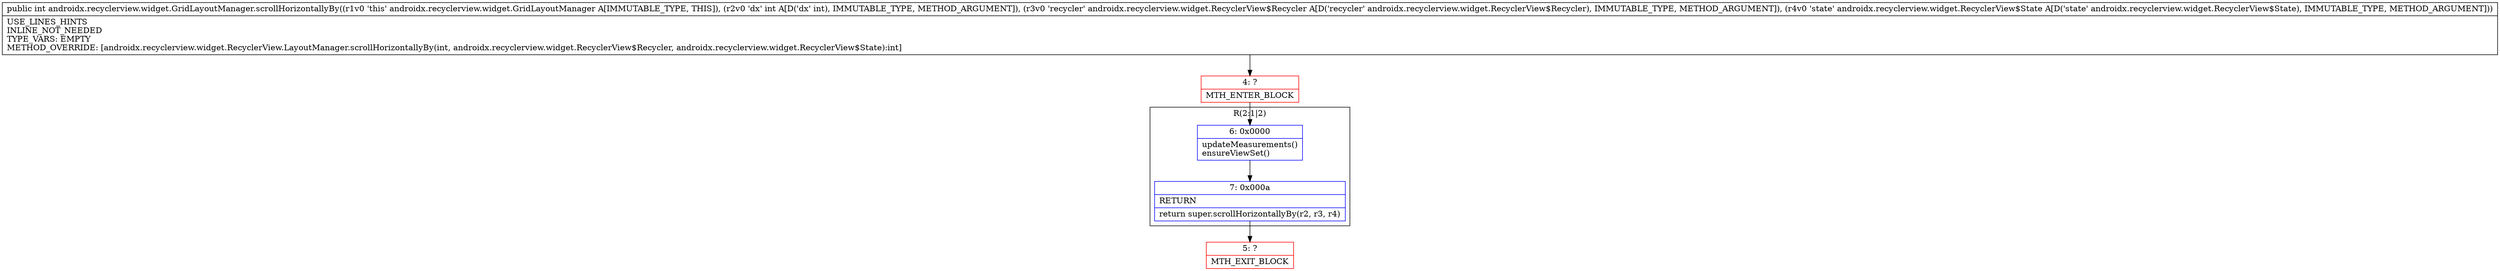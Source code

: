 digraph "CFG forandroidx.recyclerview.widget.GridLayoutManager.scrollHorizontallyBy(ILandroidx\/recyclerview\/widget\/RecyclerView$Recycler;Landroidx\/recyclerview\/widget\/RecyclerView$State;)I" {
subgraph cluster_Region_1901643042 {
label = "R(2:1|2)";
node [shape=record,color=blue];
Node_6 [shape=record,label="{6\:\ 0x0000|updateMeasurements()\lensureViewSet()\l}"];
Node_7 [shape=record,label="{7\:\ 0x000a|RETURN\l|return super.scrollHorizontallyBy(r2, r3, r4)\l}"];
}
Node_4 [shape=record,color=red,label="{4\:\ ?|MTH_ENTER_BLOCK\l}"];
Node_5 [shape=record,color=red,label="{5\:\ ?|MTH_EXIT_BLOCK\l}"];
MethodNode[shape=record,label="{public int androidx.recyclerview.widget.GridLayoutManager.scrollHorizontallyBy((r1v0 'this' androidx.recyclerview.widget.GridLayoutManager A[IMMUTABLE_TYPE, THIS]), (r2v0 'dx' int A[D('dx' int), IMMUTABLE_TYPE, METHOD_ARGUMENT]), (r3v0 'recycler' androidx.recyclerview.widget.RecyclerView$Recycler A[D('recycler' androidx.recyclerview.widget.RecyclerView$Recycler), IMMUTABLE_TYPE, METHOD_ARGUMENT]), (r4v0 'state' androidx.recyclerview.widget.RecyclerView$State A[D('state' androidx.recyclerview.widget.RecyclerView$State), IMMUTABLE_TYPE, METHOD_ARGUMENT]))  | USE_LINES_HINTS\lINLINE_NOT_NEEDED\lTYPE_VARS: EMPTY\lMETHOD_OVERRIDE: [androidx.recyclerview.widget.RecyclerView.LayoutManager.scrollHorizontallyBy(int, androidx.recyclerview.widget.RecyclerView$Recycler, androidx.recyclerview.widget.RecyclerView$State):int]\l}"];
MethodNode -> Node_4;Node_6 -> Node_7;
Node_7 -> Node_5;
Node_4 -> Node_6;
}

